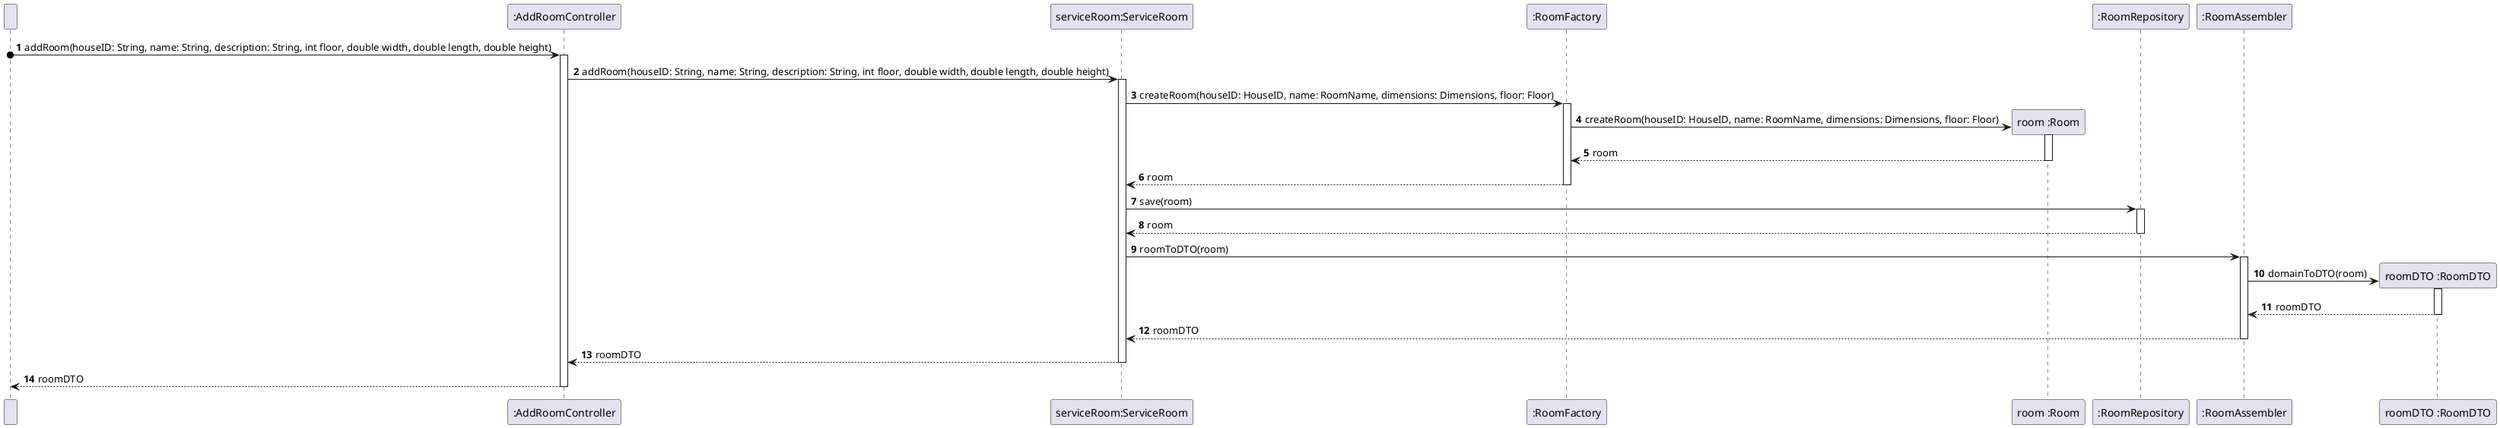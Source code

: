 @startuml

!pragma layout smetana
autonumber

participant " " as User
participant ":AddRoomController" as Controller
participant "serviceRoom:ServiceRoom" as Service
participant ":RoomFactory" as Factory
participant "room :Room" as Room
participant ":RoomRepository" as Repository
participant ":RoomAssembler" as Assembler
participant "roomDTO :RoomDTO" as DTO

User o-> Controller: addRoom(houseID: String, name: String, description: String, int floor, double width, double length, double height)
activate Controller
Controller -> Service: addRoom(houseID: String, name: String, description: String, int floor, double width, double length, double height)
activate Service
Service -> Factory: createRoom(houseID: HouseID, name: RoomName, dimensions: Dimensions, floor: Floor)
activate Factory
create Room
Factory -> Room: createRoom(houseID: HouseID, name: RoomName, dimensions: Dimensions, floor: Floor)
activate Room
Room --> Factory: room
deactivate Room
Factory --> Service: room
deactivate Factory
Service -> Repository: save(room)
activate Repository
Repository --> Service : room
deactivate Repository
Service -> Assembler: roomToDTO(room)
activate Assembler
create DTO
Assembler -> DTO: domainToDTO(room)
activate DTO
DTO --> Assembler: roomDTO
deactivate DTO
Assembler --> Service: roomDTO
deactivate Assembler
Service --> Controller: roomDTO
deactivate Service
Controller --> User: roomDTO
deactivate Controller





@enduml